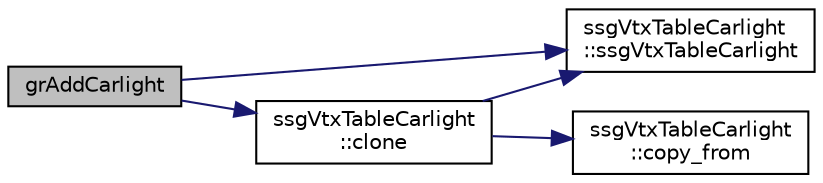 digraph "grAddCarlight"
{
  edge [fontname="Helvetica",fontsize="10",labelfontname="Helvetica",labelfontsize="10"];
  node [fontname="Helvetica",fontsize="10",shape=record];
  rankdir="LR";
  Node1 [label="grAddCarlight",height=0.2,width=0.4,color="black", fillcolor="grey75", style="filled", fontcolor="black"];
  Node1 -> Node2 [color="midnightblue",fontsize="10",style="solid",fontname="Helvetica"];
  Node2 [label="ssgVtxTableCarlight\l::ssgVtxTableCarlight",height=0.2,width=0.4,color="black", fillcolor="white", style="filled",URL="$classssg_vtx_table_carlight.html#a12f3cc7686028639d99f48e8f8318bba"];
  Node1 -> Node3 [color="midnightblue",fontsize="10",style="solid",fontname="Helvetica"];
  Node3 [label="ssgVtxTableCarlight\l::clone",height=0.2,width=0.4,color="black", fillcolor="white", style="filled",URL="$classssg_vtx_table_carlight.html#a16ac9f4362d3094e7170e1a35793f252"];
  Node3 -> Node2 [color="midnightblue",fontsize="10",style="solid",fontname="Helvetica"];
  Node3 -> Node4 [color="midnightblue",fontsize="10",style="solid",fontname="Helvetica"];
  Node4 [label="ssgVtxTableCarlight\l::copy_from",height=0.2,width=0.4,color="black", fillcolor="white", style="filled",URL="$classssg_vtx_table_carlight.html#aec7b986d2249d05cf405531c578fc841"];
}
